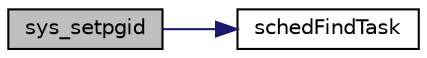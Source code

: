 digraph "sys_setpgid"
{
 // LATEX_PDF_SIZE
  edge [fontname="Helvetica",fontsize="10",labelfontname="Helvetica",labelfontsize="10"];
  node [fontname="Helvetica",fontsize="10",shape=record];
  rankdir="LR";
  Node1 [label="sys_setpgid",height=0.2,width=0.4,color="black", fillcolor="grey75", style="filled", fontcolor="black",tooltip=" "];
  Node1 -> Node2 [color="midnightblue",fontsize="10",style="solid",fontname="Helvetica"];
  Node2 [label="schedFindTask",height=0.2,width=0.4,color="black", fillcolor="white", style="filled",URL="$armv6_2sched_8c.html#a9cf37ade4c1f6184b33014ac2015e8ed",tooltip=" "];
}
